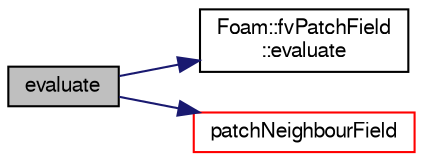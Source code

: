 digraph "evaluate"
{
  bgcolor="transparent";
  edge [fontname="FreeSans",fontsize="10",labelfontname="FreeSans",labelfontsize="10"];
  node [fontname="FreeSans",fontsize="10",shape=record];
  rankdir="LR";
  Node166 [label="evaluate",height=0.2,width=0.4,color="black", fillcolor="grey75", style="filled", fontcolor="black"];
  Node166 -> Node167 [color="midnightblue",fontsize="10",style="solid",fontname="FreeSans"];
  Node167 [label="Foam::fvPatchField\l::evaluate",height=0.2,width=0.4,color="black",URL="$a22354.html#a3b59c070ab0408e3bbb21927540159f4",tooltip="Evaluate the patch field, sets Updated to false. "];
  Node166 -> Node168 [color="midnightblue",fontsize="10",style="solid",fontname="FreeSans"];
  Node168 [label="patchNeighbourField",height=0.2,width=0.4,color="red",URL="$a28962.html#a2ef56f139ca209926d783001df61c15a",tooltip="Return neighbour coupled internal cell data. "];
}
